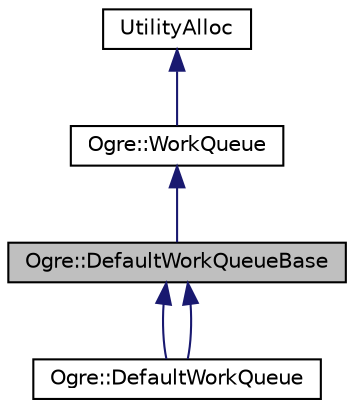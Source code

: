 digraph "Ogre::DefaultWorkQueueBase"
{
  bgcolor="transparent";
  edge [fontname="Helvetica",fontsize="10",labelfontname="Helvetica",labelfontsize="10"];
  node [fontname="Helvetica",fontsize="10",shape=record];
  Node0 [label="Ogre::DefaultWorkQueueBase",height=0.2,width=0.4,color="black", fillcolor="grey75", style="filled", fontcolor="black"];
  Node1 -> Node0 [dir="back",color="midnightblue",fontsize="10",style="solid",fontname="Helvetica"];
  Node1 [label="Ogre::WorkQueue",height=0.2,width=0.4,color="black",URL="$class_ogre_1_1_work_queue.html",tooltip="Interface to a general purpose request / response style background work queue. "];
  Node2 -> Node1 [dir="back",color="midnightblue",fontsize="10",style="solid",fontname="Helvetica"];
  Node2 [label="UtilityAlloc",height=0.2,width=0.4,color="black",URL="$class_ogre_1_1_allocated_object.html"];
  Node0 -> Node3 [dir="back",color="midnightblue",fontsize="10",style="solid",fontname="Helvetica"];
  Node3 [label="Ogre::DefaultWorkQueue",height=0.2,width=0.4,color="black",URL="$class_ogre_1_1_default_work_queue.html",tooltip="Implementation of a general purpose request / response style background work queue. "];
  Node0 -> Node3 [dir="back",color="midnightblue",fontsize="10",style="solid",fontname="Helvetica"];
}
